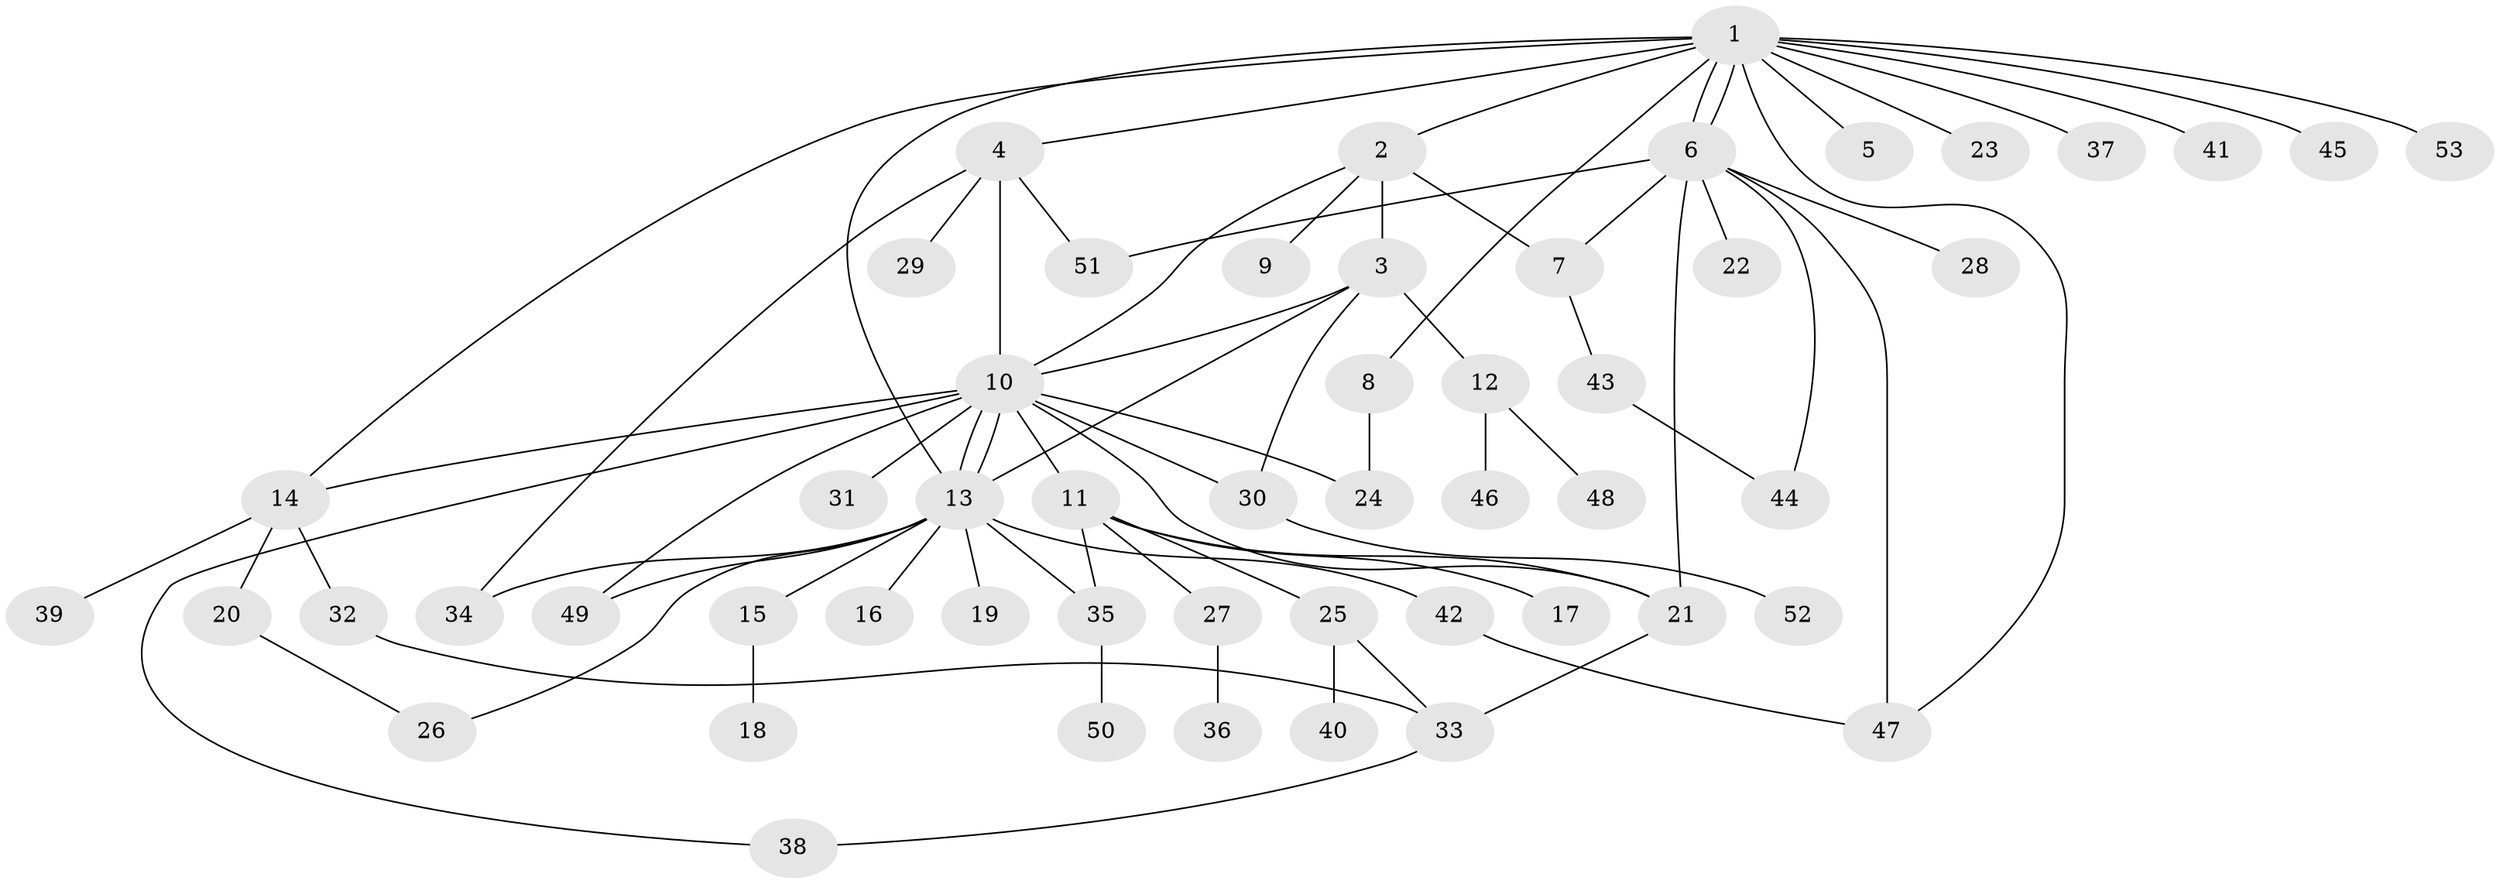 // Generated by graph-tools (version 1.1) at 2025/01/03/09/25 03:01:56]
// undirected, 53 vertices, 75 edges
graph export_dot {
graph [start="1"]
  node [color=gray90,style=filled];
  1;
  2;
  3;
  4;
  5;
  6;
  7;
  8;
  9;
  10;
  11;
  12;
  13;
  14;
  15;
  16;
  17;
  18;
  19;
  20;
  21;
  22;
  23;
  24;
  25;
  26;
  27;
  28;
  29;
  30;
  31;
  32;
  33;
  34;
  35;
  36;
  37;
  38;
  39;
  40;
  41;
  42;
  43;
  44;
  45;
  46;
  47;
  48;
  49;
  50;
  51;
  52;
  53;
  1 -- 2;
  1 -- 4;
  1 -- 5;
  1 -- 6;
  1 -- 6;
  1 -- 8;
  1 -- 13;
  1 -- 14;
  1 -- 23;
  1 -- 37;
  1 -- 41;
  1 -- 45;
  1 -- 47;
  1 -- 53;
  2 -- 3;
  2 -- 7;
  2 -- 9;
  2 -- 10;
  3 -- 10;
  3 -- 12;
  3 -- 13;
  3 -- 30;
  4 -- 10;
  4 -- 29;
  4 -- 34;
  4 -- 51;
  6 -- 7;
  6 -- 21;
  6 -- 22;
  6 -- 28;
  6 -- 44;
  6 -- 47;
  6 -- 51;
  7 -- 43;
  8 -- 24;
  10 -- 11;
  10 -- 13;
  10 -- 13;
  10 -- 14;
  10 -- 21;
  10 -- 24;
  10 -- 30;
  10 -- 31;
  10 -- 38;
  10 -- 49;
  11 -- 17;
  11 -- 21;
  11 -- 25;
  11 -- 27;
  11 -- 35;
  12 -- 46;
  12 -- 48;
  13 -- 15;
  13 -- 16;
  13 -- 19;
  13 -- 26;
  13 -- 34;
  13 -- 35;
  13 -- 42;
  13 -- 49;
  14 -- 20;
  14 -- 32;
  14 -- 39;
  15 -- 18;
  20 -- 26;
  21 -- 33;
  25 -- 33;
  25 -- 40;
  27 -- 36;
  30 -- 52;
  32 -- 33;
  33 -- 38;
  35 -- 50;
  42 -- 47;
  43 -- 44;
}
